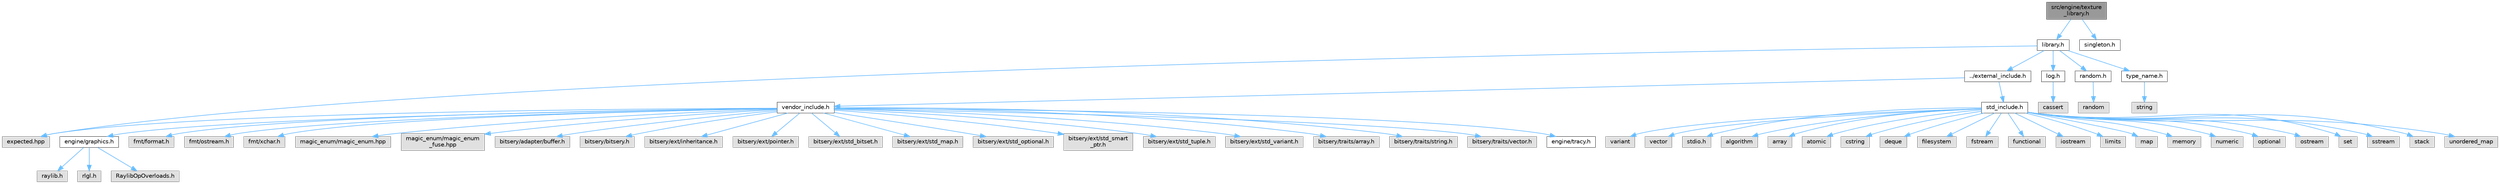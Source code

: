 digraph "src/engine/texture_library.h"
{
 // LATEX_PDF_SIZE
  bgcolor="transparent";
  edge [fontname=Helvetica,fontsize=10,labelfontname=Helvetica,labelfontsize=10];
  node [fontname=Helvetica,fontsize=10,shape=box,height=0.2,width=0.4];
  Node1 [label="src/engine/texture\l_library.h",height=0.2,width=0.4,color="gray40", fillcolor="grey60", style="filled", fontcolor="black",tooltip=" "];
  Node1 -> Node2 [color="steelblue1",style="solid"];
  Node2 [label="library.h",height=0.2,width=0.4,color="grey40", fillcolor="white", style="filled",URL="$dd/d08/library_8h.html",tooltip=" "];
  Node2 -> Node3 [color="steelblue1",style="solid"];
  Node3 [label="../external_include.h",height=0.2,width=0.4,color="grey40", fillcolor="white", style="filled",URL="$d7/daf/external__include_8h.html",tooltip=" "];
  Node3 -> Node4 [color="steelblue1",style="solid"];
  Node4 [label="std_include.h",height=0.2,width=0.4,color="grey40", fillcolor="white", style="filled",URL="$d4/dae/std__include_8h.html",tooltip=" "];
  Node4 -> Node5 [color="steelblue1",style="solid"];
  Node5 [label="stdio.h",height=0.2,width=0.4,color="grey60", fillcolor="#E0E0E0", style="filled",tooltip=" "];
  Node4 -> Node6 [color="steelblue1",style="solid"];
  Node6 [label="algorithm",height=0.2,width=0.4,color="grey60", fillcolor="#E0E0E0", style="filled",tooltip=" "];
  Node4 -> Node7 [color="steelblue1",style="solid"];
  Node7 [label="array",height=0.2,width=0.4,color="grey60", fillcolor="#E0E0E0", style="filled",tooltip=" "];
  Node4 -> Node8 [color="steelblue1",style="solid"];
  Node8 [label="atomic",height=0.2,width=0.4,color="grey60", fillcolor="#E0E0E0", style="filled",tooltip=" "];
  Node4 -> Node9 [color="steelblue1",style="solid"];
  Node9 [label="cstring",height=0.2,width=0.4,color="grey60", fillcolor="#E0E0E0", style="filled",tooltip=" "];
  Node4 -> Node10 [color="steelblue1",style="solid"];
  Node10 [label="deque",height=0.2,width=0.4,color="grey60", fillcolor="#E0E0E0", style="filled",tooltip=" "];
  Node4 -> Node11 [color="steelblue1",style="solid"];
  Node11 [label="filesystem",height=0.2,width=0.4,color="grey60", fillcolor="#E0E0E0", style="filled",tooltip=" "];
  Node4 -> Node12 [color="steelblue1",style="solid"];
  Node12 [label="fstream",height=0.2,width=0.4,color="grey60", fillcolor="#E0E0E0", style="filled",tooltip=" "];
  Node4 -> Node13 [color="steelblue1",style="solid"];
  Node13 [label="functional",height=0.2,width=0.4,color="grey60", fillcolor="#E0E0E0", style="filled",tooltip=" "];
  Node4 -> Node14 [color="steelblue1",style="solid"];
  Node14 [label="iostream",height=0.2,width=0.4,color="grey60", fillcolor="#E0E0E0", style="filled",tooltip=" "];
  Node4 -> Node15 [color="steelblue1",style="solid"];
  Node15 [label="limits",height=0.2,width=0.4,color="grey60", fillcolor="#E0E0E0", style="filled",tooltip=" "];
  Node4 -> Node16 [color="steelblue1",style="solid"];
  Node16 [label="map",height=0.2,width=0.4,color="grey60", fillcolor="#E0E0E0", style="filled",tooltip=" "];
  Node4 -> Node17 [color="steelblue1",style="solid"];
  Node17 [label="memory",height=0.2,width=0.4,color="grey60", fillcolor="#E0E0E0", style="filled",tooltip=" "];
  Node4 -> Node18 [color="steelblue1",style="solid"];
  Node18 [label="numeric",height=0.2,width=0.4,color="grey60", fillcolor="#E0E0E0", style="filled",tooltip=" "];
  Node4 -> Node19 [color="steelblue1",style="solid"];
  Node19 [label="optional",height=0.2,width=0.4,color="grey60", fillcolor="#E0E0E0", style="filled",tooltip=" "];
  Node4 -> Node20 [color="steelblue1",style="solid"];
  Node20 [label="ostream",height=0.2,width=0.4,color="grey60", fillcolor="#E0E0E0", style="filled",tooltip=" "];
  Node4 -> Node21 [color="steelblue1",style="solid"];
  Node21 [label="set",height=0.2,width=0.4,color="grey60", fillcolor="#E0E0E0", style="filled",tooltip=" "];
  Node4 -> Node22 [color="steelblue1",style="solid"];
  Node22 [label="sstream",height=0.2,width=0.4,color="grey60", fillcolor="#E0E0E0", style="filled",tooltip=" "];
  Node4 -> Node23 [color="steelblue1",style="solid"];
  Node23 [label="stack",height=0.2,width=0.4,color="grey60", fillcolor="#E0E0E0", style="filled",tooltip=" "];
  Node4 -> Node24 [color="steelblue1",style="solid"];
  Node24 [label="unordered_map",height=0.2,width=0.4,color="grey60", fillcolor="#E0E0E0", style="filled",tooltip=" "];
  Node4 -> Node25 [color="steelblue1",style="solid"];
  Node25 [label="variant",height=0.2,width=0.4,color="grey60", fillcolor="#E0E0E0", style="filled",tooltip=" "];
  Node4 -> Node26 [color="steelblue1",style="solid"];
  Node26 [label="vector",height=0.2,width=0.4,color="grey60", fillcolor="#E0E0E0", style="filled",tooltip=" "];
  Node3 -> Node27 [color="steelblue1",style="solid"];
  Node27 [label="vendor_include.h",height=0.2,width=0.4,color="grey40", fillcolor="white", style="filled",URL="$d6/dba/vendor__include_8h.html",tooltip=" "];
  Node27 -> Node28 [color="steelblue1",style="solid"];
  Node28 [label="engine/graphics.h",height=0.2,width=0.4,color="grey40", fillcolor="white", style="filled",URL="$d7/d04/graphics_8h.html",tooltip=" "];
  Node28 -> Node29 [color="steelblue1",style="solid"];
  Node29 [label="raylib.h",height=0.2,width=0.4,color="grey60", fillcolor="#E0E0E0", style="filled",tooltip=" "];
  Node28 -> Node30 [color="steelblue1",style="solid"];
  Node30 [label="rlgl.h",height=0.2,width=0.4,color="grey60", fillcolor="#E0E0E0", style="filled",tooltip=" "];
  Node28 -> Node31 [color="steelblue1",style="solid"];
  Node31 [label="RaylibOpOverloads.h",height=0.2,width=0.4,color="grey60", fillcolor="#E0E0E0", style="filled",tooltip=" "];
  Node27 -> Node32 [color="steelblue1",style="solid"];
  Node32 [label="fmt/format.h",height=0.2,width=0.4,color="grey60", fillcolor="#E0E0E0", style="filled",tooltip=" "];
  Node27 -> Node33 [color="steelblue1",style="solid"];
  Node33 [label="fmt/ostream.h",height=0.2,width=0.4,color="grey60", fillcolor="#E0E0E0", style="filled",tooltip=" "];
  Node27 -> Node34 [color="steelblue1",style="solid"];
  Node34 [label="fmt/xchar.h",height=0.2,width=0.4,color="grey60", fillcolor="#E0E0E0", style="filled",tooltip=" "];
  Node27 -> Node35 [color="steelblue1",style="solid"];
  Node35 [label="expected.hpp",height=0.2,width=0.4,color="grey60", fillcolor="#E0E0E0", style="filled",tooltip=" "];
  Node27 -> Node36 [color="steelblue1",style="solid"];
  Node36 [label="magic_enum/magic_enum.hpp",height=0.2,width=0.4,color="grey60", fillcolor="#E0E0E0", style="filled",tooltip=" "];
  Node27 -> Node37 [color="steelblue1",style="solid"];
  Node37 [label="magic_enum/magic_enum\l_fuse.hpp",height=0.2,width=0.4,color="grey60", fillcolor="#E0E0E0", style="filled",tooltip=" "];
  Node27 -> Node38 [color="steelblue1",style="solid"];
  Node38 [label="bitsery/adapter/buffer.h",height=0.2,width=0.4,color="grey60", fillcolor="#E0E0E0", style="filled",tooltip=" "];
  Node27 -> Node39 [color="steelblue1",style="solid"];
  Node39 [label="bitsery/bitsery.h",height=0.2,width=0.4,color="grey60", fillcolor="#E0E0E0", style="filled",tooltip=" "];
  Node27 -> Node40 [color="steelblue1",style="solid"];
  Node40 [label="bitsery/ext/inheritance.h",height=0.2,width=0.4,color="grey60", fillcolor="#E0E0E0", style="filled",tooltip=" "];
  Node27 -> Node41 [color="steelblue1",style="solid"];
  Node41 [label="bitsery/ext/pointer.h",height=0.2,width=0.4,color="grey60", fillcolor="#E0E0E0", style="filled",tooltip=" "];
  Node27 -> Node42 [color="steelblue1",style="solid"];
  Node42 [label="bitsery/ext/std_bitset.h",height=0.2,width=0.4,color="grey60", fillcolor="#E0E0E0", style="filled",tooltip=" "];
  Node27 -> Node43 [color="steelblue1",style="solid"];
  Node43 [label="bitsery/ext/std_map.h",height=0.2,width=0.4,color="grey60", fillcolor="#E0E0E0", style="filled",tooltip=" "];
  Node27 -> Node44 [color="steelblue1",style="solid"];
  Node44 [label="bitsery/ext/std_optional.h",height=0.2,width=0.4,color="grey60", fillcolor="#E0E0E0", style="filled",tooltip=" "];
  Node27 -> Node45 [color="steelblue1",style="solid"];
  Node45 [label="bitsery/ext/std_smart\l_ptr.h",height=0.2,width=0.4,color="grey60", fillcolor="#E0E0E0", style="filled",tooltip=" "];
  Node27 -> Node46 [color="steelblue1",style="solid"];
  Node46 [label="bitsery/ext/std_tuple.h",height=0.2,width=0.4,color="grey60", fillcolor="#E0E0E0", style="filled",tooltip=" "];
  Node27 -> Node47 [color="steelblue1",style="solid"];
  Node47 [label="bitsery/ext/std_variant.h",height=0.2,width=0.4,color="grey60", fillcolor="#E0E0E0", style="filled",tooltip=" "];
  Node27 -> Node48 [color="steelblue1",style="solid"];
  Node48 [label="bitsery/traits/array.h",height=0.2,width=0.4,color="grey60", fillcolor="#E0E0E0", style="filled",tooltip=" "];
  Node27 -> Node49 [color="steelblue1",style="solid"];
  Node49 [label="bitsery/traits/string.h",height=0.2,width=0.4,color="grey60", fillcolor="#E0E0E0", style="filled",tooltip=" "];
  Node27 -> Node50 [color="steelblue1",style="solid"];
  Node50 [label="bitsery/traits/vector.h",height=0.2,width=0.4,color="grey60", fillcolor="#E0E0E0", style="filled",tooltip=" "];
  Node27 -> Node51 [color="steelblue1",style="solid"];
  Node51 [label="engine/tracy.h",height=0.2,width=0.4,color="grey40", fillcolor="white", style="filled",URL="$d6/d15/tracy_8h.html",tooltip=" "];
  Node2 -> Node35 [color="steelblue1",style="solid"];
  Node2 -> Node52 [color="steelblue1",style="solid"];
  Node52 [label="log.h",height=0.2,width=0.4,color="grey40", fillcolor="white", style="filled",URL="$d7/d7f/log_8h.html",tooltip=" "];
  Node52 -> Node53 [color="steelblue1",style="solid"];
  Node53 [label="cassert",height=0.2,width=0.4,color="grey60", fillcolor="#E0E0E0", style="filled",tooltip=" "];
  Node2 -> Node54 [color="steelblue1",style="solid"];
  Node54 [label="random.h",height=0.2,width=0.4,color="grey40", fillcolor="white", style="filled",URL="$d1/d79/random_8h.html",tooltip=" "];
  Node54 -> Node55 [color="steelblue1",style="solid"];
  Node55 [label="random",height=0.2,width=0.4,color="grey60", fillcolor="#E0E0E0", style="filled",tooltip=" "];
  Node2 -> Node56 [color="steelblue1",style="solid"];
  Node56 [label="type_name.h",height=0.2,width=0.4,color="grey40", fillcolor="white", style="filled",URL="$d3/d31/type__name_8h.html",tooltip=" "];
  Node56 -> Node57 [color="steelblue1",style="solid"];
  Node57 [label="string",height=0.2,width=0.4,color="grey60", fillcolor="#E0E0E0", style="filled",tooltip=" "];
  Node1 -> Node58 [color="steelblue1",style="solid"];
  Node58 [label="singleton.h",height=0.2,width=0.4,color="grey40", fillcolor="white", style="filled",URL="$d4/d0b/singleton_8h.html",tooltip=" "];
}
